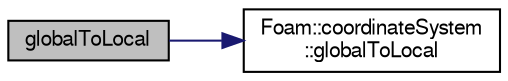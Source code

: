 digraph "globalToLocal"
{
  bgcolor="transparent";
  edge [fontname="FreeSans",fontsize="10",labelfontname="FreeSans",labelfontsize="10"];
  node [fontname="FreeSans",fontsize="10",shape=record];
  rankdir="LR";
  Node33 [label="globalToLocal",height=0.2,width=0.4,color="black", fillcolor="grey75", style="filled", fontcolor="black"];
  Node33 -> Node34 [color="midnightblue",fontsize="10",style="solid",fontname="FreeSans"];
  Node34 [label="Foam::coordinateSystem\l::globalToLocal",height=0.2,width=0.4,color="black",URL="$a25010.html#a5ae2cf6b12f432dda36ad10921c15295",tooltip="Convert from global Cartesian system to the local coordinate system. "];
}
